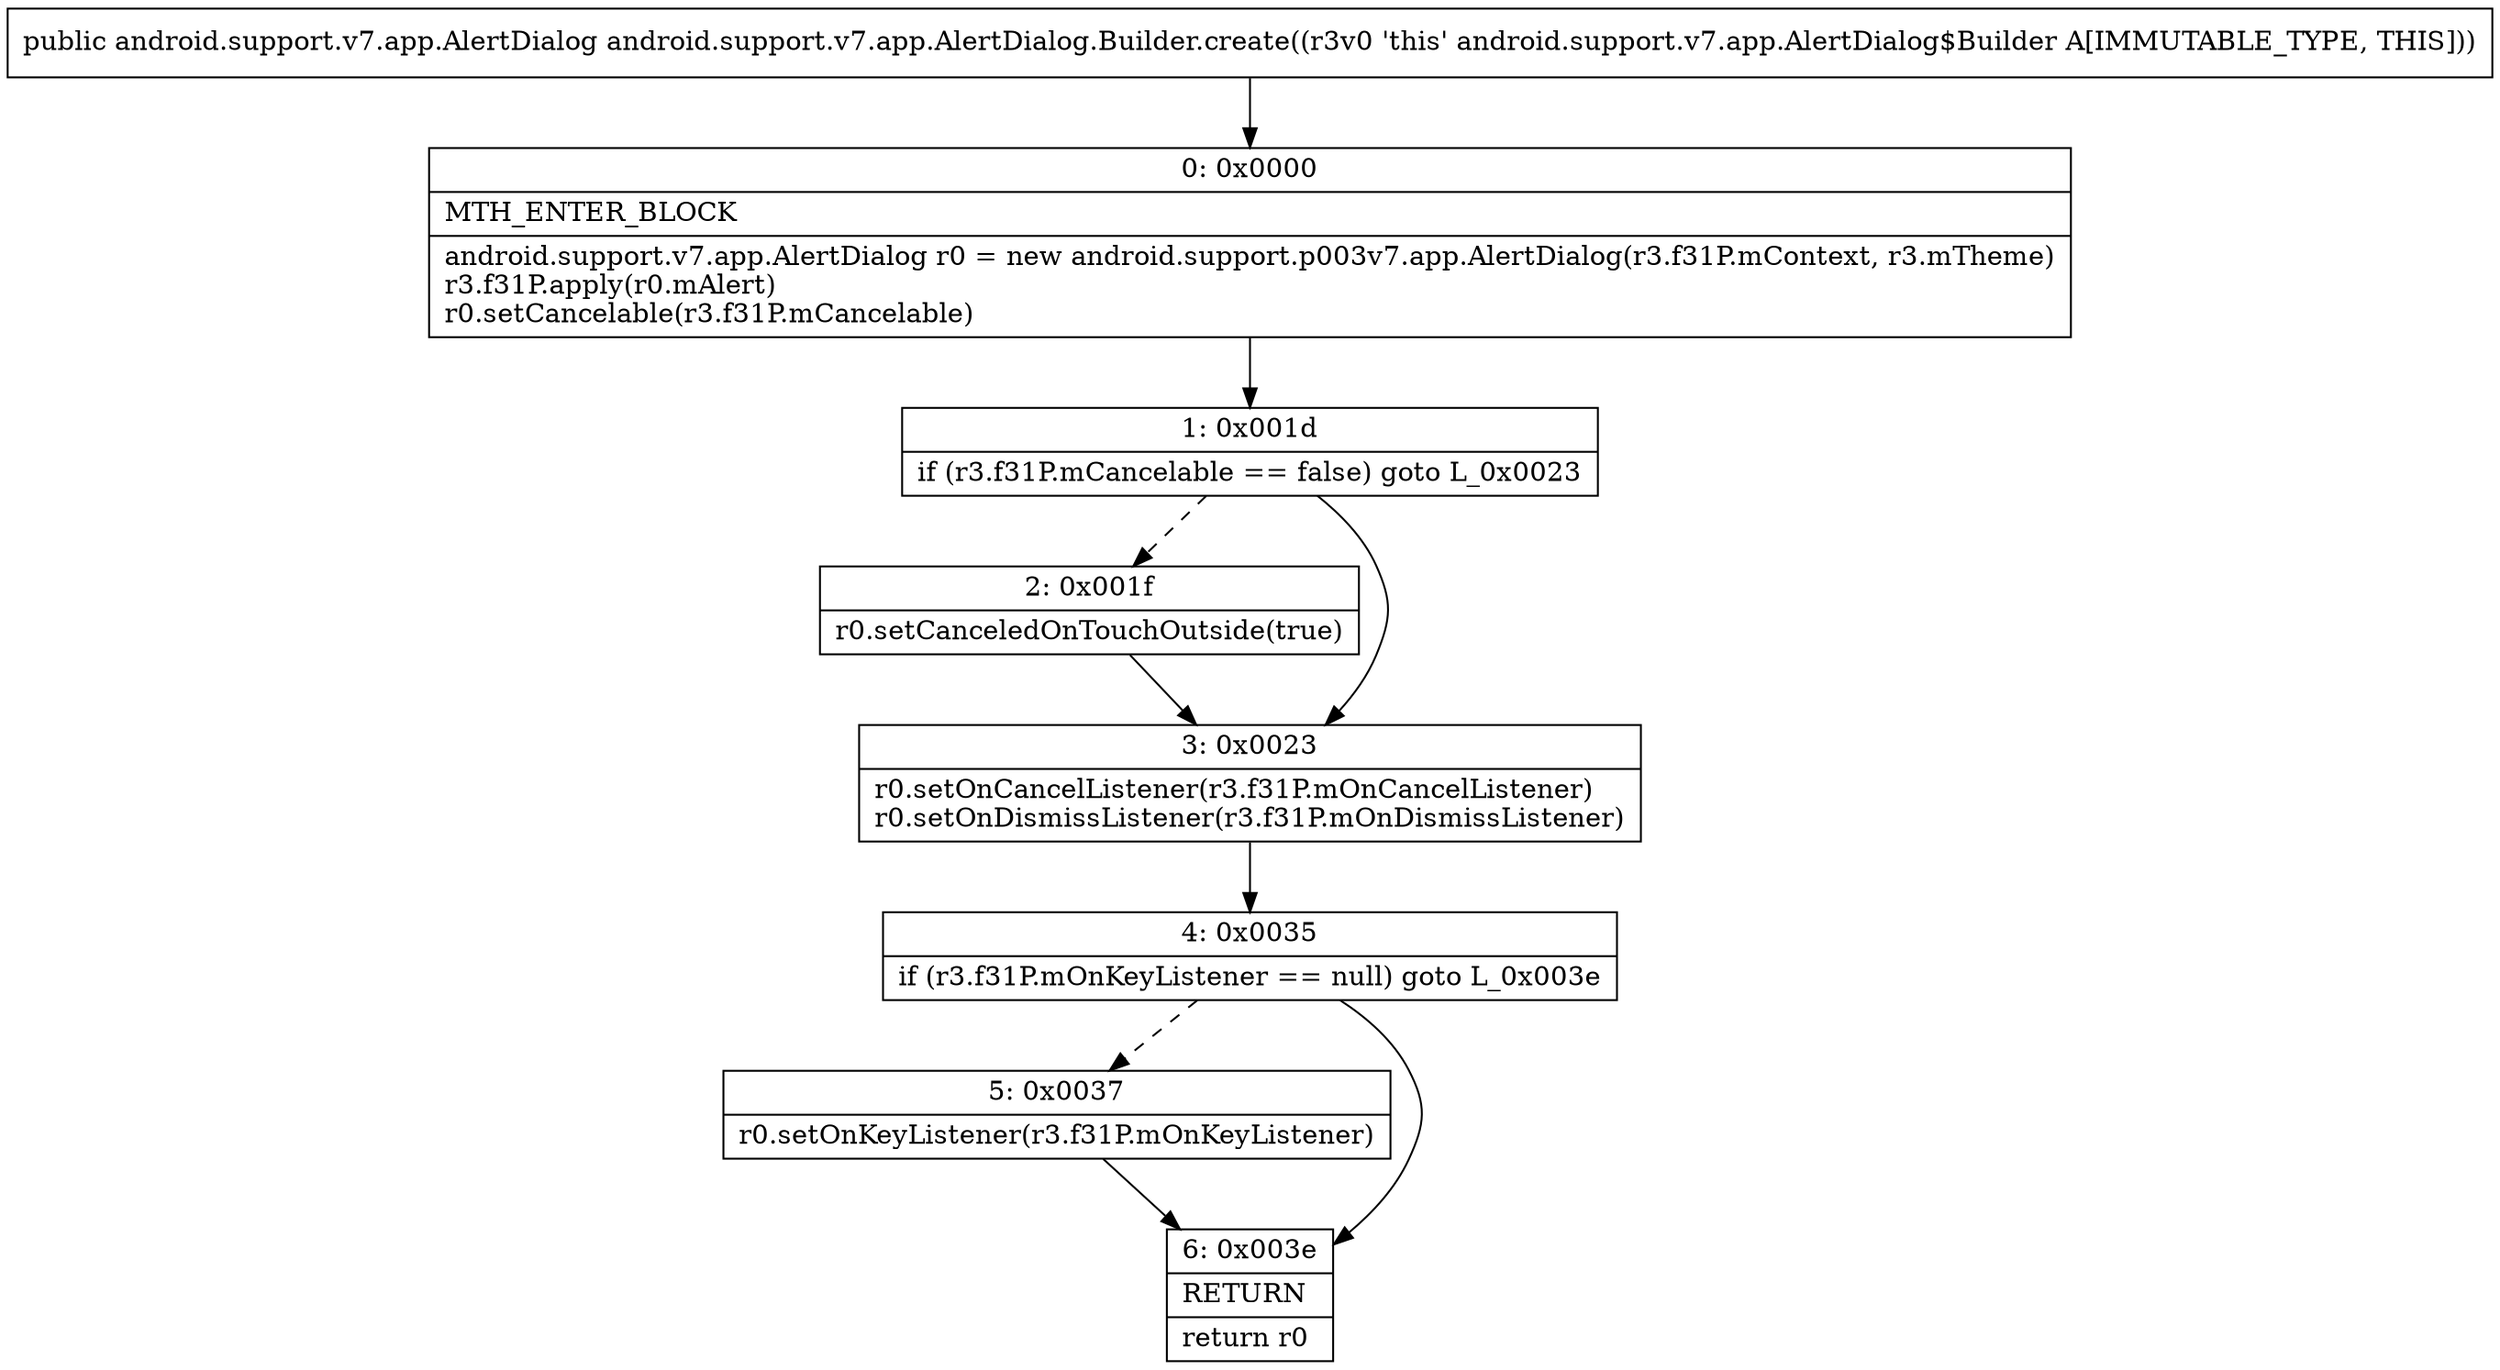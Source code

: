 digraph "CFG forandroid.support.v7.app.AlertDialog.Builder.create()Landroid\/support\/v7\/app\/AlertDialog;" {
Node_0 [shape=record,label="{0\:\ 0x0000|MTH_ENTER_BLOCK\l|android.support.v7.app.AlertDialog r0 = new android.support.p003v7.app.AlertDialog(r3.f31P.mContext, r3.mTheme)\lr3.f31P.apply(r0.mAlert)\lr0.setCancelable(r3.f31P.mCancelable)\l}"];
Node_1 [shape=record,label="{1\:\ 0x001d|if (r3.f31P.mCancelable == false) goto L_0x0023\l}"];
Node_2 [shape=record,label="{2\:\ 0x001f|r0.setCanceledOnTouchOutside(true)\l}"];
Node_3 [shape=record,label="{3\:\ 0x0023|r0.setOnCancelListener(r3.f31P.mOnCancelListener)\lr0.setOnDismissListener(r3.f31P.mOnDismissListener)\l}"];
Node_4 [shape=record,label="{4\:\ 0x0035|if (r3.f31P.mOnKeyListener == null) goto L_0x003e\l}"];
Node_5 [shape=record,label="{5\:\ 0x0037|r0.setOnKeyListener(r3.f31P.mOnKeyListener)\l}"];
Node_6 [shape=record,label="{6\:\ 0x003e|RETURN\l|return r0\l}"];
MethodNode[shape=record,label="{public android.support.v7.app.AlertDialog android.support.v7.app.AlertDialog.Builder.create((r3v0 'this' android.support.v7.app.AlertDialog$Builder A[IMMUTABLE_TYPE, THIS])) }"];
MethodNode -> Node_0;
Node_0 -> Node_1;
Node_1 -> Node_2[style=dashed];
Node_1 -> Node_3;
Node_2 -> Node_3;
Node_3 -> Node_4;
Node_4 -> Node_5[style=dashed];
Node_4 -> Node_6;
Node_5 -> Node_6;
}

